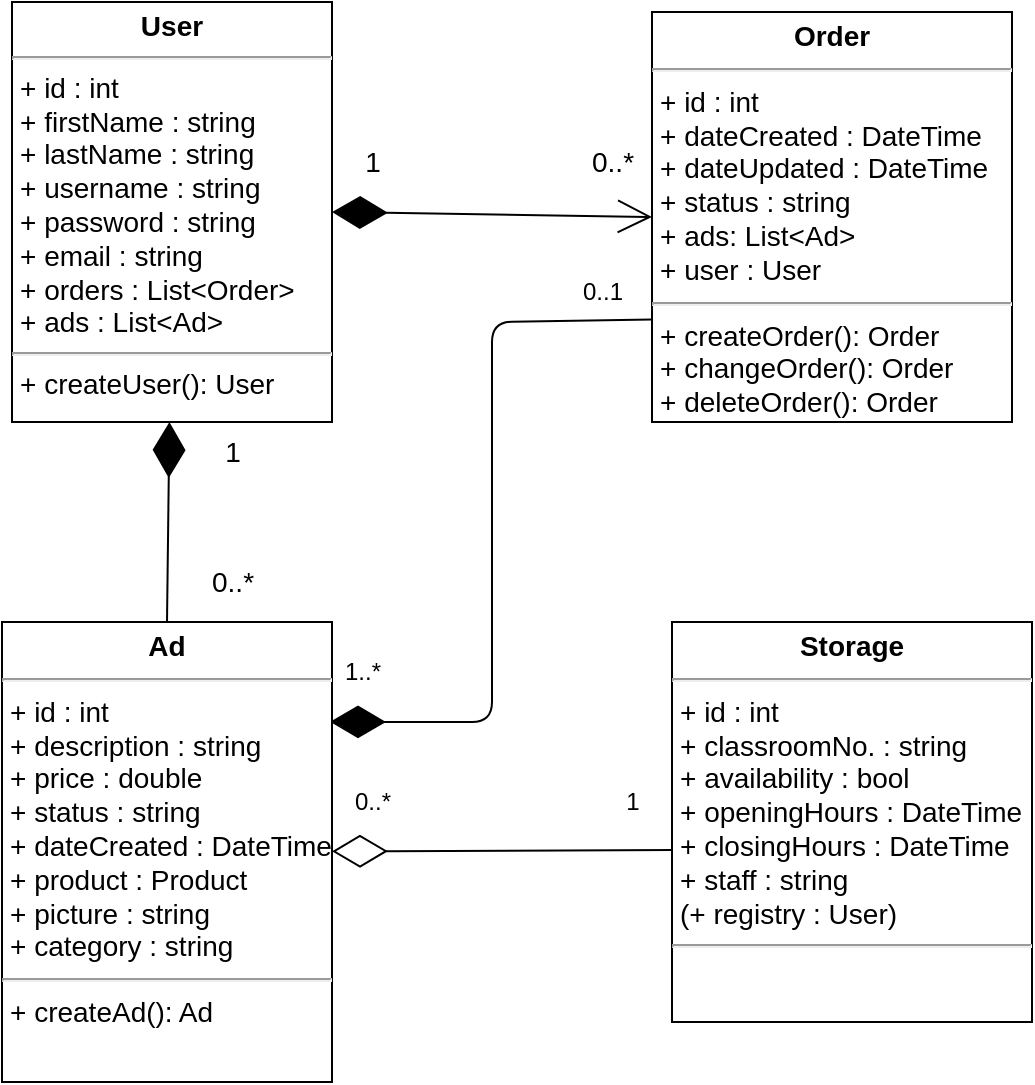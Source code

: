 <mxfile>
    <diagram id="zwmTXtwCytok_opZZYgL" name="Page-1">
        <mxGraphModel dx="840" dy="647" grid="1" gridSize="10" guides="1" tooltips="1" connect="1" arrows="1" fold="1" page="1" pageScale="1" pageWidth="827" pageHeight="1169" math="0" shadow="0">
            <root>
                <mxCell id="0"/>
                <mxCell id="1" parent="0"/>
                <mxCell id="3" style="edgeStyle=none;html=1;" parent="1" source="2" edge="1">
                    <mxGeometry relative="1" as="geometry">
                        <mxPoint x="185" y="300" as="targetPoint"/>
                    </mxGeometry>
                </mxCell>
                <mxCell id="10" style="edgeStyle=none;html=1;exitX=1;exitY=0.5;exitDx=0;exitDy=0;entryX=0;entryY=0.5;entryDx=0;entryDy=0;fontSize=14;endArrow=open;endFill=0;startArrow=diamondThin;startFill=1;strokeWidth=1;startSize=25;endSize=15;" parent="1" source="2" target="4" edge="1">
                    <mxGeometry relative="1" as="geometry"/>
                </mxCell>
                <mxCell id="30" style="edgeStyle=none;html=1;entryX=0.5;entryY=0;entryDx=0;entryDy=0;strokeWidth=1;fontSize=14;startArrow=diamondThin;startFill=1;endArrow=none;endFill=0;startSize=25;endSize=25;" parent="1" source="2" target="5" edge="1">
                    <mxGeometry relative="1" as="geometry"/>
                </mxCell>
                <mxCell id="2" value="&lt;p style=&quot;margin: 4px 0px 0px; text-align: center; font-size: 14px;&quot;&gt;&lt;b style=&quot;&quot;&gt;&lt;font style=&quot;font-size: 14px;&quot;&gt;User&lt;/font&gt;&lt;/b&gt;&lt;/p&gt;&lt;hr&gt;&lt;p style=&quot;margin: 0px 0px 0px 4px; font-size: 14px;&quot;&gt;&lt;font style=&quot;font-size: 14px;&quot;&gt;+ id : int&lt;/font&gt;&lt;/p&gt;&lt;p style=&quot;margin: 0px 0px 0px 4px; font-size: 14px;&quot;&gt;&lt;font style=&quot;font-size: 14px;&quot;&gt;+ firstName : string&lt;/font&gt;&lt;/p&gt;&lt;p style=&quot;margin: 0px 0px 0px 4px; font-size: 14px;&quot;&gt;&lt;font style=&quot;font-size: 14px;&quot;&gt;+ lastName : string&lt;/font&gt;&lt;/p&gt;&lt;p style=&quot;margin: 0px 0px 0px 4px; font-size: 14px;&quot;&gt;&lt;font style=&quot;font-size: 14px;&quot;&gt;+ username : string&lt;/font&gt;&lt;/p&gt;&lt;p style=&quot;margin: 0px 0px 0px 4px; font-size: 14px;&quot;&gt;&lt;font style=&quot;font-size: 14px;&quot;&gt;+ password : string&lt;/font&gt;&lt;/p&gt;&lt;p style=&quot;margin: 0px 0px 0px 4px; font-size: 14px;&quot;&gt;&lt;font style=&quot;font-size: 14px;&quot;&gt;+ email : string&lt;/font&gt;&lt;/p&gt;&lt;p style=&quot;margin: 0px 0px 0px 4px; font-size: 14px;&quot;&gt;&lt;font style=&quot;font-size: 14px;&quot;&gt;+ orders : List&amp;lt;Order&amp;gt;&lt;/font&gt;&lt;/p&gt;&lt;p style=&quot;margin: 0px 0px 0px 4px; font-size: 14px;&quot;&gt;&lt;font style=&quot;font-size: 14px;&quot;&gt;+ ads : List&amp;lt;Ad&amp;gt;&lt;/font&gt;&lt;/p&gt;&lt;hr&gt;&lt;p style=&quot;margin: 0px 0px 0px 4px; font-size: 14px;&quot;&gt;&lt;span style=&quot;background-color: initial;&quot;&gt;+ createUser(): User&lt;/span&gt;&lt;br&gt;&lt;/p&gt;&lt;p style=&quot;margin: 0px 0px 0px 4px; font-size: 14px;&quot;&gt;&lt;span style=&quot;background-color: initial;&quot;&gt;&lt;br&gt;&lt;/span&gt;&lt;/p&gt;" style="verticalAlign=top;align=left;overflow=fill;fontSize=12;fontFamily=Helvetica;html=1;" parent="1" vertex="1">
                    <mxGeometry x="160" y="120" width="160" height="210" as="geometry"/>
                </mxCell>
                <mxCell id="47" style="edgeStyle=none;html=1;entryX=0.994;entryY=0.217;entryDx=0;entryDy=0;entryPerimeter=0;startArrow=none;startFill=0;endArrow=diamondThin;endFill=1;startSize=25;endSize=25;exitX=0;exitY=0.75;exitDx=0;exitDy=0;" edge="1" parent="1" source="4" target="5">
                    <mxGeometry relative="1" as="geometry">
                        <mxPoint x="470" y="280" as="sourcePoint"/>
                        <Array as="points">
                            <mxPoint x="400" y="280"/>
                            <mxPoint x="400" y="480"/>
                        </Array>
                    </mxGeometry>
                </mxCell>
                <mxCell id="4" value="&lt;p style=&quot;margin: 4px 0px 0px; text-align: center; font-size: 14px;&quot;&gt;&lt;b style=&quot;font-size: 14px;&quot;&gt;Order&lt;/b&gt;&lt;/p&gt;&lt;hr style=&quot;font-size: 14px;&quot;&gt;&lt;p style=&quot;margin: 0px 0px 0px 4px; font-size: 14px;&quot;&gt;+ id : int&lt;span style=&quot;white-space: pre;&quot;&gt;&#9;&lt;span style=&quot;white-space: pre;&quot;&gt;&#9;&lt;/span&gt;&lt;span style=&quot;white-space: pre;&quot;&gt;&#9;&lt;/span&gt;&lt;span style=&quot;white-space: pre;&quot;&gt;&#9;&lt;/span&gt;&lt;/span&gt;&lt;/p&gt;&lt;p style=&quot;margin: 0px 0px 0px 4px; font-size: 14px;&quot;&gt;+ dateCreated : DateTime&lt;/p&gt;&lt;p style=&quot;margin: 0px 0px 0px 4px; font-size: 14px;&quot;&gt;+ dateUpdated : DateTime&lt;/p&gt;&lt;p style=&quot;margin: 0px 0px 0px 4px; font-size: 14px;&quot;&gt;+ status : string&lt;/p&gt;&lt;p style=&quot;margin: 0px 0px 0px 4px; font-size: 14px;&quot;&gt;+ ads: List&amp;lt;Ad&amp;gt;&lt;/p&gt;&lt;p style=&quot;margin: 0px 0px 0px 4px; font-size: 14px;&quot;&gt;+ user : User&lt;/p&gt;&lt;hr&gt;&lt;p style=&quot;margin: 0px 0px 0px 4px; font-size: 14px;&quot;&gt;+ createOrder(): Order&lt;/p&gt;&lt;p style=&quot;margin: 0px 0px 0px 4px; font-size: 14px;&quot;&gt;+ changeOrder(): Order&lt;/p&gt;&lt;p style=&quot;margin: 0px 0px 0px 4px; font-size: 14px;&quot;&gt;+ deleteOrder(): Order&lt;/p&gt;&lt;p style=&quot;margin: 0px 0px 0px 4px; font-size: 14px;&quot;&gt;&lt;br&gt;&lt;/p&gt;" style="verticalAlign=top;align=left;overflow=fill;fontSize=14;fontFamily=Helvetica;html=1;" parent="1" vertex="1">
                    <mxGeometry x="480" y="125" width="180" height="205" as="geometry"/>
                </mxCell>
                <mxCell id="44" style="edgeStyle=none;html=1;entryX=0.006;entryY=0.57;entryDx=0;entryDy=0;entryPerimeter=0;endArrow=none;endFill=0;startArrow=diamondThin;startFill=0;startSize=25;" edge="1" parent="1" source="5" target="6">
                    <mxGeometry relative="1" as="geometry"/>
                </mxCell>
                <mxCell id="5" value="&lt;p style=&quot;margin: 4px 0px 0px; text-align: center; font-size: 14px;&quot;&gt;&lt;b&gt;Ad&lt;/b&gt;&lt;/p&gt;&lt;hr style=&quot;font-size: 14px;&quot;&gt;&lt;p style=&quot;margin: 0px 0px 0px 4px; font-size: 14px;&quot;&gt;+ id : int&lt;/p&gt;&lt;p style=&quot;margin: 0px 0px 0px 4px; font-size: 14px;&quot;&gt;+ description : string&lt;/p&gt;&lt;p style=&quot;margin: 0px 0px 0px 4px; font-size: 14px;&quot;&gt;+ price : double&lt;/p&gt;&lt;p style=&quot;margin: 0px 0px 0px 4px; font-size: 14px;&quot;&gt;+ status : string&lt;/p&gt;&lt;p style=&quot;margin: 0px 0px 0px 4px; font-size: 14px;&quot;&gt;+ dateCreated : DateTime&lt;/p&gt;&lt;p style=&quot;margin: 0px 0px 0px 4px; font-size: 14px;&quot;&gt;+ product : Product&lt;/p&gt;&lt;p style=&quot;margin: 0px 0px 0px 4px; font-size: 14px;&quot;&gt;+ picture : string&lt;/p&gt;&lt;p style=&quot;margin: 0px 0px 0px 4px; font-size: 14px;&quot;&gt;+ category : string&lt;/p&gt;&lt;hr style=&quot;font-size: 14px;&quot;&gt;&lt;p style=&quot;margin: 0px 0px 0px 4px; font-size: 14px;&quot;&gt;+ createAd(): Ad&lt;/p&gt;" style="verticalAlign=top;align=left;overflow=fill;fontSize=14;fontFamily=Helvetica;html=1;" parent="1" vertex="1">
                    <mxGeometry x="155" y="430" width="165" height="230" as="geometry"/>
                </mxCell>
                <mxCell id="6" value="&lt;p style=&quot;margin: 4px 0px 0px; text-align: center; font-size: 14px;&quot;&gt;&lt;b style=&quot;font-size: 14px;&quot;&gt;Storage&lt;/b&gt;&lt;/p&gt;&lt;hr style=&quot;font-size: 14px;&quot;&gt;&lt;p style=&quot;margin: 0px 0px 0px 4px; font-size: 14px;&quot;&gt;+ id : int&lt;/p&gt;&lt;p style=&quot;margin: 0px 0px 0px 4px; font-size: 14px;&quot;&gt;+ classroomNo. : string&lt;/p&gt;&lt;p style=&quot;margin: 0px 0px 0px 4px; font-size: 14px;&quot;&gt;+ availability : bool&lt;/p&gt;&lt;p style=&quot;margin: 0px 0px 0px 4px; font-size: 14px;&quot;&gt;+ openingHours : DateTime&lt;/p&gt;&lt;p style=&quot;margin: 0px 0px 0px 4px; font-size: 14px;&quot;&gt;+ closingHours : DateTime&lt;/p&gt;&lt;p style=&quot;margin: 0px 0px 0px 4px; font-size: 14px;&quot;&gt;+ staff : string&lt;/p&gt;&lt;p style=&quot;margin: 0px 0px 0px 4px; font-size: 14px;&quot;&gt;(+ registry : User)&lt;/p&gt;&lt;hr style=&quot;font-size: 14px;&quot;&gt;&lt;p style=&quot;margin: 0px 0px 0px 4px; font-size: 14px;&quot;&gt;&lt;br&gt;&lt;/p&gt;" style="verticalAlign=top;align=left;overflow=fill;fontSize=14;fontFamily=Helvetica;html=1;" parent="1" vertex="1">
                    <mxGeometry x="490" y="430" width="180" height="200" as="geometry"/>
                </mxCell>
                <mxCell id="13" value="1" style="text;html=1;align=center;verticalAlign=middle;resizable=0;points=[];autosize=1;strokeColor=none;fillColor=none;fontSize=14;" parent="1" vertex="1">
                    <mxGeometry x="325" y="185" width="30" height="30" as="geometry"/>
                </mxCell>
                <mxCell id="14" value="0..*" style="text;html=1;align=center;verticalAlign=middle;resizable=0;points=[];autosize=1;strokeColor=none;fillColor=none;fontSize=14;" parent="1" vertex="1">
                    <mxGeometry x="440" y="185" width="40" height="30" as="geometry"/>
                </mxCell>
                <mxCell id="31" value="1" style="text;html=1;align=center;verticalAlign=middle;resizable=0;points=[];autosize=1;strokeColor=none;fillColor=none;fontSize=14;" parent="1" vertex="1">
                    <mxGeometry x="255" y="330" width="30" height="30" as="geometry"/>
                </mxCell>
                <mxCell id="32" value="0..*" style="text;html=1;align=center;verticalAlign=middle;resizable=0;points=[];autosize=1;strokeColor=none;fillColor=none;fontSize=14;" parent="1" vertex="1">
                    <mxGeometry x="250" y="395" width="40" height="30" as="geometry"/>
                </mxCell>
                <mxCell id="45" value="0..*" style="text;html=1;align=center;verticalAlign=middle;resizable=0;points=[];autosize=1;strokeColor=none;fillColor=none;" vertex="1" parent="1">
                    <mxGeometry x="320" y="505" width="40" height="30" as="geometry"/>
                </mxCell>
                <mxCell id="46" value="1" style="text;html=1;align=center;verticalAlign=middle;resizable=0;points=[];autosize=1;strokeColor=none;fillColor=none;" vertex="1" parent="1">
                    <mxGeometry x="455" y="505" width="30" height="30" as="geometry"/>
                </mxCell>
                <mxCell id="48" value="1..*" style="text;html=1;align=center;verticalAlign=middle;resizable=0;points=[];autosize=1;strokeColor=none;fillColor=none;" vertex="1" parent="1">
                    <mxGeometry x="315" y="440" width="40" height="30" as="geometry"/>
                </mxCell>
                <mxCell id="49" value="0..1" style="text;html=1;align=center;verticalAlign=middle;resizable=0;points=[];autosize=1;strokeColor=none;fillColor=none;" vertex="1" parent="1">
                    <mxGeometry x="435" y="250" width="40" height="30" as="geometry"/>
                </mxCell>
            </root>
        </mxGraphModel>
    </diagram>
</mxfile>